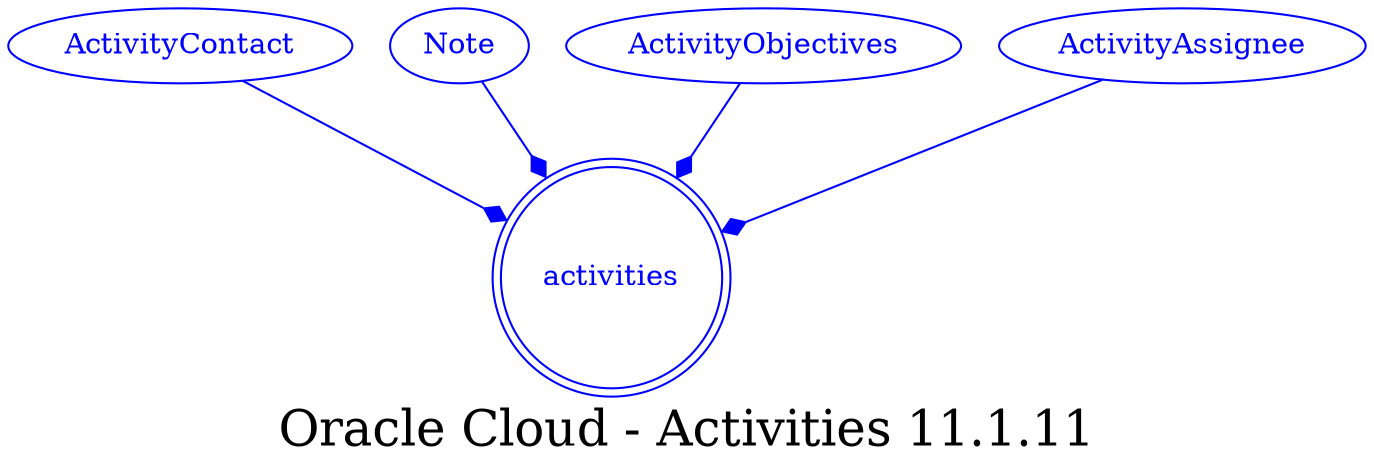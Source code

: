digraph LexiconGraph {
graph[label="Oracle Cloud - Activities 11.1.11", fontsize=24]
splines=true
"activities" [color=blue, fontcolor=blue, shape=doublecircle]
"ActivityContact" -> "activities" [color=blue, fontcolor=blue, arrowhead=diamond, arrowtail=none]
"ActivityContact" [color=blue, fontcolor=blue, shape=ellipse]
"Note" -> "activities" [color=blue, fontcolor=blue, arrowhead=diamond, arrowtail=none]
"Note" [color=blue, fontcolor=blue, shape=ellipse]
"ActivityObjectives" -> "activities" [color=blue, fontcolor=blue, arrowhead=diamond, arrowtail=none]
"ActivityObjectives" [color=blue, fontcolor=blue, shape=ellipse]
"ActivityAssignee" -> "activities" [color=blue, fontcolor=blue, arrowhead=diamond, arrowtail=none]
"ActivityAssignee" [color=blue, fontcolor=blue, shape=ellipse]
}
